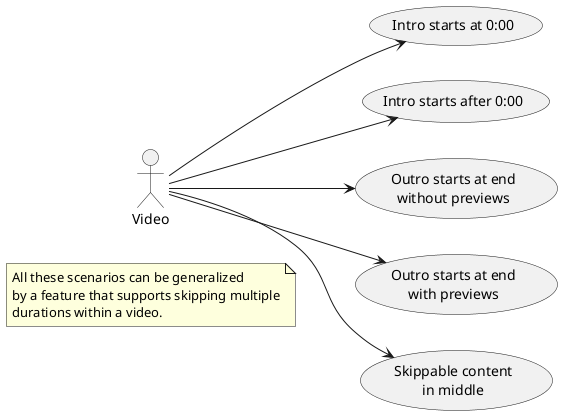 @startuml "Video Intro/Outro Possibilities"
left to right direction

note as GeneralNote
    All these scenarios can be generalized
    by a feature that supports skipping multiple
    durations within a video.
end note

:Video:

(Intro starts at 0:00)
(Intro starts after 0:00)
(Outro starts at end\nwithout previews)
(Outro starts at end\nwith previews)
(Skippable content\nin middle)

:Video: --> (Intro starts at 0:00)
:Video: --> (Intro starts after 0:00)
:Video: --> (Outro starts at end\nwithout previews)
:Video: --> (Outro starts at end\nwith previews)
:Video: --> (Skippable content\nin middle)

@enduml